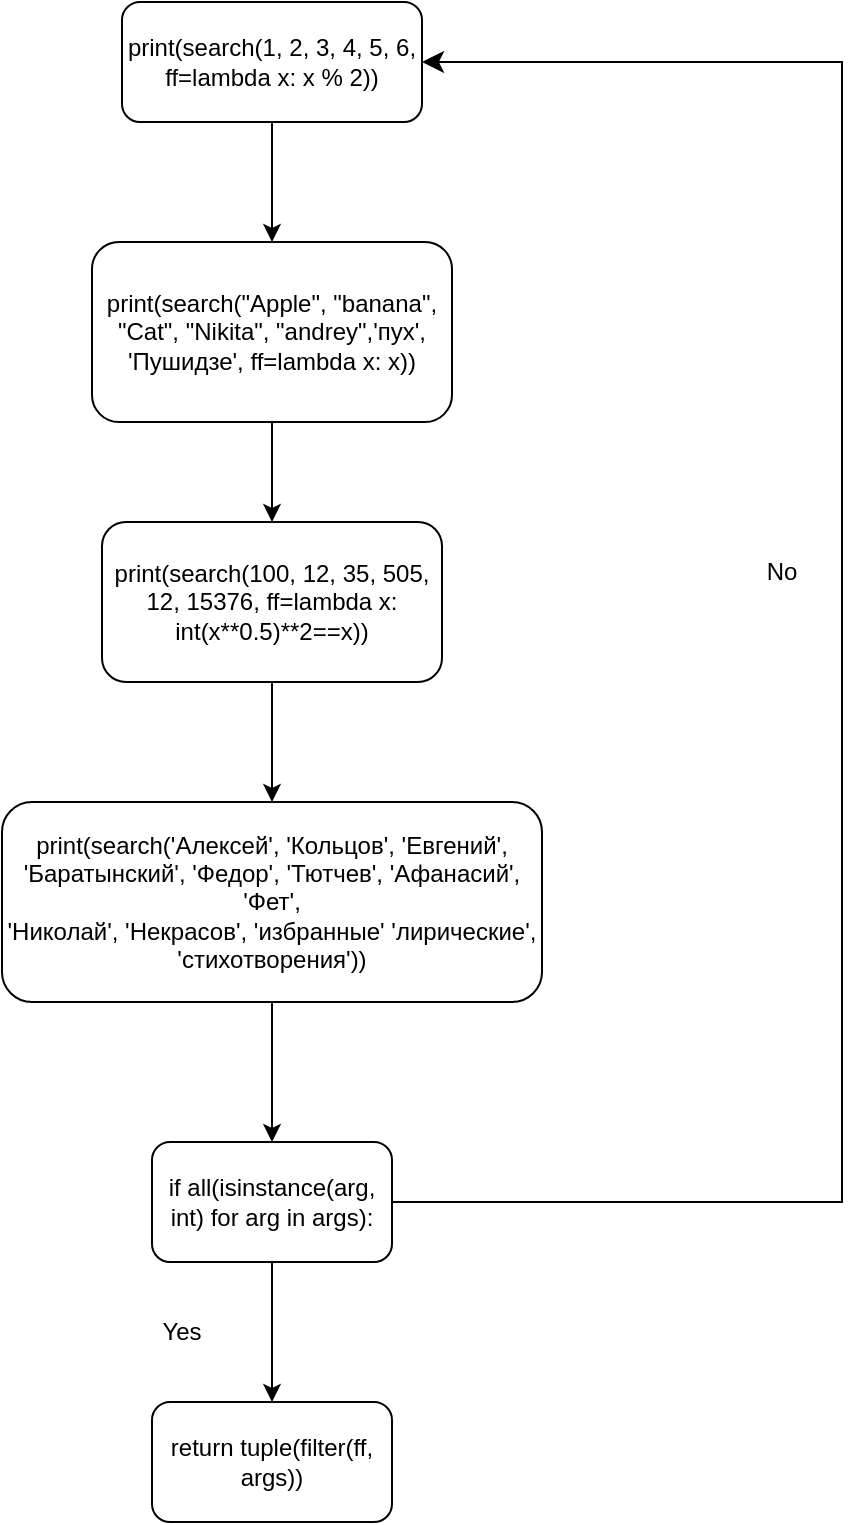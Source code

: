 <mxfile version="24.2.1" type="github">
  <diagram id="C5RBs43oDa-KdzZeNtuy" name="Page-1">
    <mxGraphModel dx="1386" dy="791" grid="1" gridSize="10" guides="1" tooltips="1" connect="1" arrows="1" fold="1" page="1" pageScale="1" pageWidth="827" pageHeight="1169" math="0" shadow="0">
      <root>
        <mxCell id="WIyWlLk6GJQsqaUBKTNV-0" />
        <mxCell id="WIyWlLk6GJQsqaUBKTNV-1" parent="WIyWlLk6GJQsqaUBKTNV-0" />
        <mxCell id="s4k2YeB0r3TSK-daPB7c-6" style="edgeStyle=orthogonalEdgeStyle;rounded=0;orthogonalLoop=1;jettySize=auto;html=1;entryX=0.5;entryY=0;entryDx=0;entryDy=0;" edge="1" parent="WIyWlLk6GJQsqaUBKTNV-1" source="s4k2YeB0r3TSK-daPB7c-0" target="s4k2YeB0r3TSK-daPB7c-3">
          <mxGeometry relative="1" as="geometry" />
        </mxCell>
        <mxCell id="s4k2YeB0r3TSK-daPB7c-0" value="print(search(1, 2, 3, 4, 5, 6, ff=lambda x: x % 2))" style="rounded=1;whiteSpace=wrap;html=1;" vertex="1" parent="WIyWlLk6GJQsqaUBKTNV-1">
          <mxGeometry x="170" y="70" width="150" height="60" as="geometry" />
        </mxCell>
        <mxCell id="s4k2YeB0r3TSK-daPB7c-9" style="edgeStyle=orthogonalEdgeStyle;rounded=0;orthogonalLoop=1;jettySize=auto;html=1;" edge="1" parent="WIyWlLk6GJQsqaUBKTNV-1" source="s4k2YeB0r3TSK-daPB7c-1">
          <mxGeometry relative="1" as="geometry">
            <mxPoint x="245" y="640" as="targetPoint" />
          </mxGeometry>
        </mxCell>
        <mxCell id="s4k2YeB0r3TSK-daPB7c-1" value="print(search(&#39;Алексей&#39;, &#39;Кольцов&#39;, &#39;Евгений&#39;,&#xa;&#39;Баратынский&#39;, &#39;Федор&#39;, &#39;Тютчев&#39;, &#39;Афанасий&#39;, &#39;Фет&#39;,&#xa;&#39;Николай&#39;, &#39;Некрасов&#39;, &#39;избранные&#39; &#39;лирические&#39;,&#xa;&#39;стихотворения&#39;))" style="rounded=1;whiteSpace=wrap;html=1;" vertex="1" parent="WIyWlLk6GJQsqaUBKTNV-1">
          <mxGeometry x="110" y="470" width="270" height="100" as="geometry" />
        </mxCell>
        <mxCell id="s4k2YeB0r3TSK-daPB7c-8" style="edgeStyle=orthogonalEdgeStyle;rounded=0;orthogonalLoop=1;jettySize=auto;html=1;entryX=0.5;entryY=0;entryDx=0;entryDy=0;" edge="1" parent="WIyWlLk6GJQsqaUBKTNV-1" source="s4k2YeB0r3TSK-daPB7c-2" target="s4k2YeB0r3TSK-daPB7c-1">
          <mxGeometry relative="1" as="geometry" />
        </mxCell>
        <mxCell id="s4k2YeB0r3TSK-daPB7c-2" value="print(search(100, 12, 35, 505, 12, 15376, ff=lambda x: int(x**0.5)**2==x))" style="rounded=1;whiteSpace=wrap;html=1;" vertex="1" parent="WIyWlLk6GJQsqaUBKTNV-1">
          <mxGeometry x="160" y="330" width="170" height="80" as="geometry" />
        </mxCell>
        <mxCell id="s4k2YeB0r3TSK-daPB7c-7" style="edgeStyle=orthogonalEdgeStyle;rounded=0;orthogonalLoop=1;jettySize=auto;html=1;" edge="1" parent="WIyWlLk6GJQsqaUBKTNV-1" source="s4k2YeB0r3TSK-daPB7c-3" target="s4k2YeB0r3TSK-daPB7c-2">
          <mxGeometry relative="1" as="geometry" />
        </mxCell>
        <mxCell id="s4k2YeB0r3TSK-daPB7c-3" value="print(search(&quot;Apple&quot;, &quot;banana&quot;, &quot;Cat&quot;, &quot;Nikita&quot;, &quot;andrey&quot;,&#39;пух&#39;, &#39;Пушидзе&#39;, ff=lambda x: x))" style="rounded=1;whiteSpace=wrap;html=1;" vertex="1" parent="WIyWlLk6GJQsqaUBKTNV-1">
          <mxGeometry x="155" y="190" width="180" height="90" as="geometry" />
        </mxCell>
        <mxCell id="s4k2YeB0r3TSK-daPB7c-11" style="edgeStyle=orthogonalEdgeStyle;rounded=0;orthogonalLoop=1;jettySize=auto;html=1;entryX=0.5;entryY=0;entryDx=0;entryDy=0;" edge="1" parent="WIyWlLk6GJQsqaUBKTNV-1" source="s4k2YeB0r3TSK-daPB7c-10" target="s4k2YeB0r3TSK-daPB7c-13">
          <mxGeometry relative="1" as="geometry">
            <mxPoint x="245" y="750" as="targetPoint" />
          </mxGeometry>
        </mxCell>
        <mxCell id="s4k2YeB0r3TSK-daPB7c-10" value="if all(isinstance(arg, int) for arg in args):" style="rounded=1;whiteSpace=wrap;html=1;" vertex="1" parent="WIyWlLk6GJQsqaUBKTNV-1">
          <mxGeometry x="185" y="640" width="120" height="60" as="geometry" />
        </mxCell>
        <mxCell id="s4k2YeB0r3TSK-daPB7c-13" value="return tuple(filter(ff, args))" style="rounded=1;whiteSpace=wrap;html=1;" vertex="1" parent="WIyWlLk6GJQsqaUBKTNV-1">
          <mxGeometry x="185" y="770" width="120" height="60" as="geometry" />
        </mxCell>
        <mxCell id="s4k2YeB0r3TSK-daPB7c-14" value="Yes" style="text;html=1;align=center;verticalAlign=middle;whiteSpace=wrap;rounded=0;" vertex="1" parent="WIyWlLk6GJQsqaUBKTNV-1">
          <mxGeometry x="170" y="720" width="60" height="30" as="geometry" />
        </mxCell>
        <mxCell id="s4k2YeB0r3TSK-daPB7c-15" value="No" style="text;html=1;align=center;verticalAlign=middle;whiteSpace=wrap;rounded=0;" vertex="1" parent="WIyWlLk6GJQsqaUBKTNV-1">
          <mxGeometry x="470" y="340" width="60" height="30" as="geometry" />
        </mxCell>
        <mxCell id="s4k2YeB0r3TSK-daPB7c-17" value="" style="edgeStyle=elbowEdgeStyle;elbow=horizontal;endArrow=classic;html=1;curved=0;rounded=0;endSize=8;startSize=8;entryX=1;entryY=0.5;entryDx=0;entryDy=0;entryPerimeter=0;" edge="1" parent="WIyWlLk6GJQsqaUBKTNV-1" target="s4k2YeB0r3TSK-daPB7c-0">
          <mxGeometry width="50" height="50" relative="1" as="geometry">
            <mxPoint x="305" y="670" as="sourcePoint" />
            <mxPoint x="720" y="140" as="targetPoint" />
            <Array as="points">
              <mxPoint x="530" y="370" />
            </Array>
          </mxGeometry>
        </mxCell>
      </root>
    </mxGraphModel>
  </diagram>
</mxfile>
